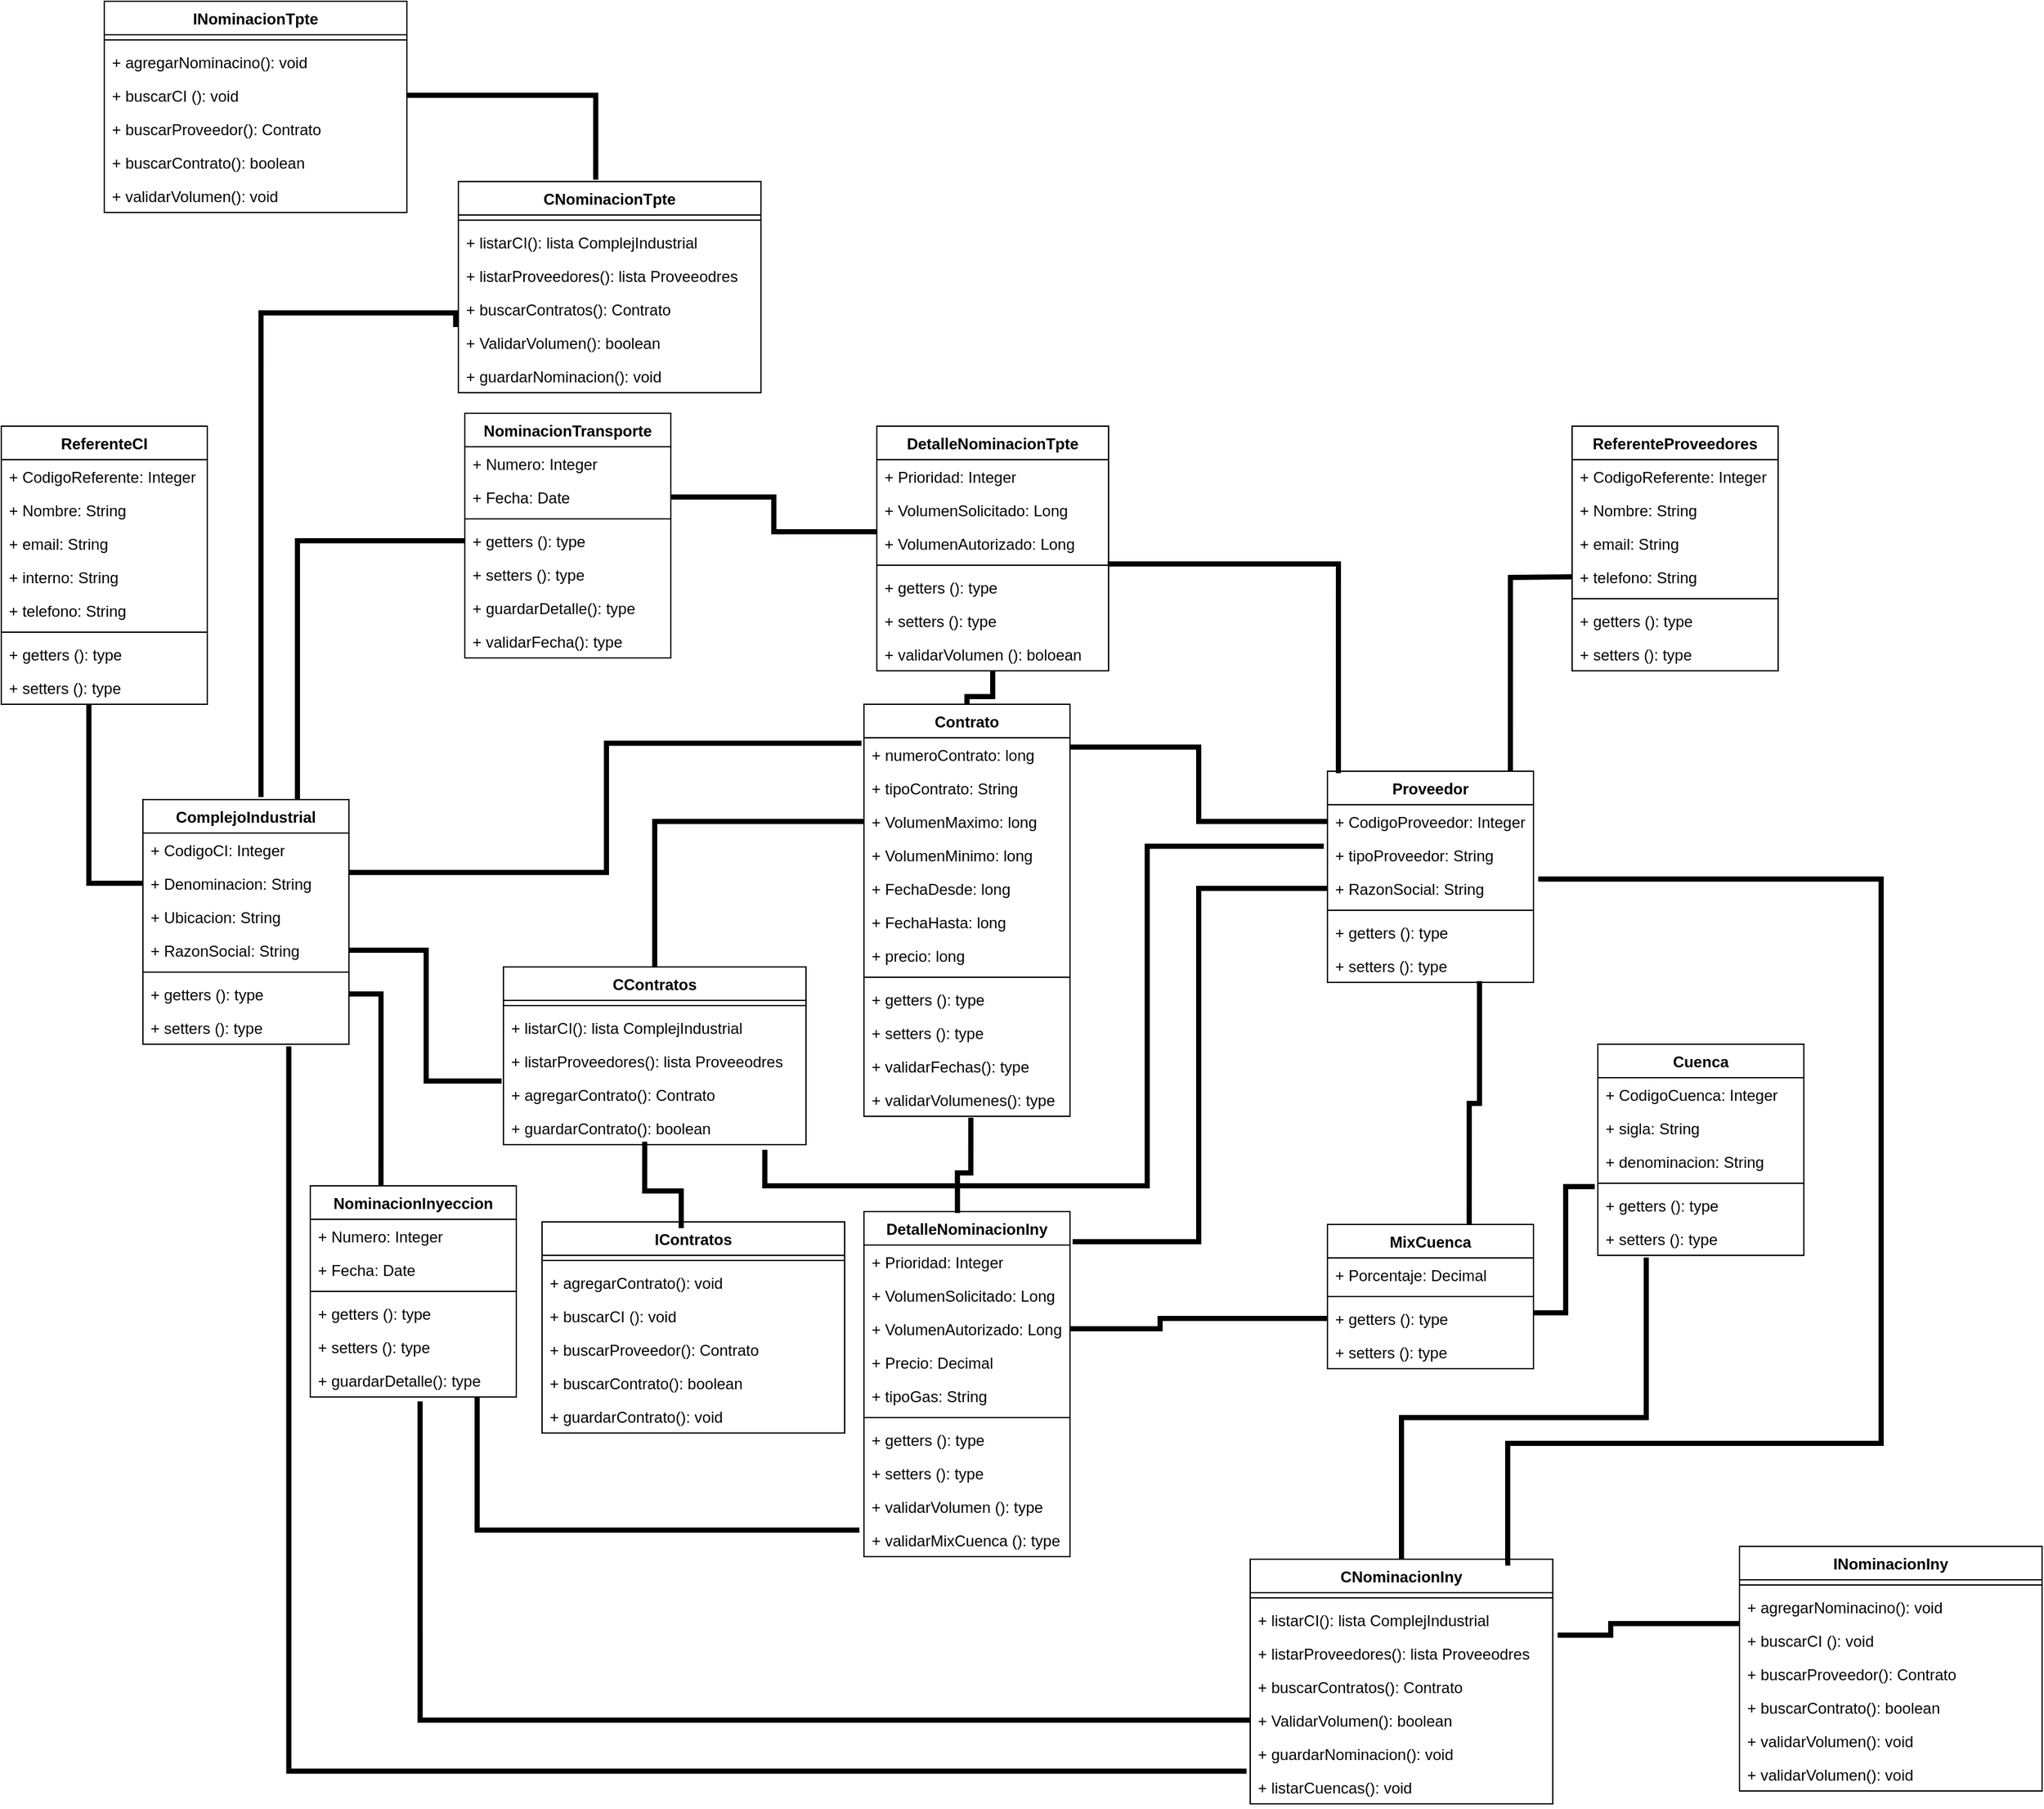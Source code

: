 <mxfile version="27.0.5">
  <diagram name="Página-1" id="f_ySG2ymPgMf9qSbonOY">
    <mxGraphModel dx="1665" dy="1702" grid="1" gridSize="10" guides="1" tooltips="1" connect="1" arrows="1" fold="1" page="1" pageScale="1" pageWidth="1169" pageHeight="827" math="0" shadow="0">
      <root>
        <mxCell id="0" />
        <mxCell id="1" parent="0" />
        <mxCell id="15LXraOEwpFvV0CCVg1R-1" value="ComplejoIndustrial" style="swimlane;fontStyle=1;align=center;verticalAlign=top;childLayout=stackLayout;horizontal=1;startSize=26;horizontalStack=0;resizeParent=1;resizeParentMax=0;resizeLast=0;collapsible=1;marginBottom=0;whiteSpace=wrap;html=1;" parent="1" vertex="1">
          <mxGeometry x="180" y="320" width="160" height="190" as="geometry" />
        </mxCell>
        <mxCell id="15LXraOEwpFvV0CCVg1R-2" value="+ CodigoCI: Integer" style="text;strokeColor=none;fillColor=none;align=left;verticalAlign=top;spacingLeft=4;spacingRight=4;overflow=hidden;rotatable=0;points=[[0,0.5],[1,0.5]];portConstraint=eastwest;whiteSpace=wrap;html=1;" parent="15LXraOEwpFvV0CCVg1R-1" vertex="1">
          <mxGeometry y="26" width="160" height="26" as="geometry" />
        </mxCell>
        <mxCell id="15LXraOEwpFvV0CCVg1R-110" value="+ Denominacion: String" style="text;strokeColor=none;fillColor=none;align=left;verticalAlign=top;spacingLeft=4;spacingRight=4;overflow=hidden;rotatable=0;points=[[0,0.5],[1,0.5]];portConstraint=eastwest;whiteSpace=wrap;html=1;" parent="15LXraOEwpFvV0CCVg1R-1" vertex="1">
          <mxGeometry y="52" width="160" height="26" as="geometry" />
        </mxCell>
        <mxCell id="15LXraOEwpFvV0CCVg1R-6" value="+ Ubicacion: String" style="text;strokeColor=none;fillColor=none;align=left;verticalAlign=top;spacingLeft=4;spacingRight=4;overflow=hidden;rotatable=0;points=[[0,0.5],[1,0.5]];portConstraint=eastwest;whiteSpace=wrap;html=1;" parent="15LXraOEwpFvV0CCVg1R-1" vertex="1">
          <mxGeometry y="78" width="160" height="26" as="geometry" />
        </mxCell>
        <mxCell id="15LXraOEwpFvV0CCVg1R-7" value="+ RazonSocial: String" style="text;strokeColor=none;fillColor=none;align=left;verticalAlign=top;spacingLeft=4;spacingRight=4;overflow=hidden;rotatable=0;points=[[0,0.5],[1,0.5]];portConstraint=eastwest;whiteSpace=wrap;html=1;" parent="15LXraOEwpFvV0CCVg1R-1" vertex="1">
          <mxGeometry y="104" width="160" height="26" as="geometry" />
        </mxCell>
        <mxCell id="15LXraOEwpFvV0CCVg1R-3" value="" style="line;strokeWidth=1;fillColor=none;align=left;verticalAlign=middle;spacingTop=-1;spacingLeft=3;spacingRight=3;rotatable=0;labelPosition=right;points=[];portConstraint=eastwest;strokeColor=inherit;" parent="15LXraOEwpFvV0CCVg1R-1" vertex="1">
          <mxGeometry y="130" width="160" height="8" as="geometry" />
        </mxCell>
        <mxCell id="15LXraOEwpFvV0CCVg1R-4" value="+ getters (): type" style="text;strokeColor=none;fillColor=none;align=left;verticalAlign=top;spacingLeft=4;spacingRight=4;overflow=hidden;rotatable=0;points=[[0,0.5],[1,0.5]];portConstraint=eastwest;whiteSpace=wrap;html=1;" parent="15LXraOEwpFvV0CCVg1R-1" vertex="1">
          <mxGeometry y="138" width="160" height="26" as="geometry" />
        </mxCell>
        <mxCell id="15LXraOEwpFvV0CCVg1R-8" value="+ setters (): type" style="text;strokeColor=none;fillColor=none;align=left;verticalAlign=top;spacingLeft=4;spacingRight=4;overflow=hidden;rotatable=0;points=[[0,0.5],[1,0.5]];portConstraint=eastwest;whiteSpace=wrap;html=1;" parent="15LXraOEwpFvV0CCVg1R-1" vertex="1">
          <mxGeometry y="164" width="160" height="26" as="geometry" />
        </mxCell>
        <mxCell id="15LXraOEwpFvV0CCVg1R-9" value="ReferenteCI" style="swimlane;fontStyle=1;align=center;verticalAlign=top;childLayout=stackLayout;horizontal=1;startSize=26;horizontalStack=0;resizeParent=1;resizeParentMax=0;resizeLast=0;collapsible=1;marginBottom=0;whiteSpace=wrap;html=1;" parent="1" vertex="1">
          <mxGeometry x="70" y="30" width="160" height="216" as="geometry" />
        </mxCell>
        <mxCell id="15LXraOEwpFvV0CCVg1R-11" value="+ CodigoReferente: Integer" style="text;strokeColor=none;fillColor=none;align=left;verticalAlign=top;spacingLeft=4;spacingRight=4;overflow=hidden;rotatable=0;points=[[0,0.5],[1,0.5]];portConstraint=eastwest;whiteSpace=wrap;html=1;" parent="15LXraOEwpFvV0CCVg1R-9" vertex="1">
          <mxGeometry y="26" width="160" height="26" as="geometry" />
        </mxCell>
        <mxCell id="15LXraOEwpFvV0CCVg1R-12" value="+ Nombre: String" style="text;strokeColor=none;fillColor=none;align=left;verticalAlign=top;spacingLeft=4;spacingRight=4;overflow=hidden;rotatable=0;points=[[0,0.5],[1,0.5]];portConstraint=eastwest;whiteSpace=wrap;html=1;" parent="15LXraOEwpFvV0CCVg1R-9" vertex="1">
          <mxGeometry y="52" width="160" height="26" as="geometry" />
        </mxCell>
        <mxCell id="15LXraOEwpFvV0CCVg1R-17" value="+ email: String" style="text;strokeColor=none;fillColor=none;align=left;verticalAlign=top;spacingLeft=4;spacingRight=4;overflow=hidden;rotatable=0;points=[[0,0.5],[1,0.5]];portConstraint=eastwest;whiteSpace=wrap;html=1;" parent="15LXraOEwpFvV0CCVg1R-9" vertex="1">
          <mxGeometry y="78" width="160" height="26" as="geometry" />
        </mxCell>
        <mxCell id="15LXraOEwpFvV0CCVg1R-13" value="+ interno: String" style="text;strokeColor=none;fillColor=none;align=left;verticalAlign=top;spacingLeft=4;spacingRight=4;overflow=hidden;rotatable=0;points=[[0,0.5],[1,0.5]];portConstraint=eastwest;whiteSpace=wrap;html=1;" parent="15LXraOEwpFvV0CCVg1R-9" vertex="1">
          <mxGeometry y="104" width="160" height="26" as="geometry" />
        </mxCell>
        <mxCell id="15LXraOEwpFvV0CCVg1R-18" value="+ telefono: String" style="text;strokeColor=none;fillColor=none;align=left;verticalAlign=top;spacingLeft=4;spacingRight=4;overflow=hidden;rotatable=0;points=[[0,0.5],[1,0.5]];portConstraint=eastwest;whiteSpace=wrap;html=1;" parent="15LXraOEwpFvV0CCVg1R-9" vertex="1">
          <mxGeometry y="130" width="160" height="26" as="geometry" />
        </mxCell>
        <mxCell id="15LXraOEwpFvV0CCVg1R-14" value="" style="line;strokeWidth=1;fillColor=none;align=left;verticalAlign=middle;spacingTop=-1;spacingLeft=3;spacingRight=3;rotatable=0;labelPosition=right;points=[];portConstraint=eastwest;strokeColor=inherit;" parent="15LXraOEwpFvV0CCVg1R-9" vertex="1">
          <mxGeometry y="156" width="160" height="8" as="geometry" />
        </mxCell>
        <mxCell id="15LXraOEwpFvV0CCVg1R-15" value="+ getters (): type" style="text;strokeColor=none;fillColor=none;align=left;verticalAlign=top;spacingLeft=4;spacingRight=4;overflow=hidden;rotatable=0;points=[[0,0.5],[1,0.5]];portConstraint=eastwest;whiteSpace=wrap;html=1;" parent="15LXraOEwpFvV0CCVg1R-9" vertex="1">
          <mxGeometry y="164" width="160" height="26" as="geometry" />
        </mxCell>
        <mxCell id="15LXraOEwpFvV0CCVg1R-16" value="+ setters (): type" style="text;strokeColor=none;fillColor=none;align=left;verticalAlign=top;spacingLeft=4;spacingRight=4;overflow=hidden;rotatable=0;points=[[0,0.5],[1,0.5]];portConstraint=eastwest;whiteSpace=wrap;html=1;" parent="15LXraOEwpFvV0CCVg1R-9" vertex="1">
          <mxGeometry y="190" width="160" height="26" as="geometry" />
        </mxCell>
        <mxCell id="15LXraOEwpFvV0CCVg1R-19" value="NominacionTransporte" style="swimlane;fontStyle=1;align=center;verticalAlign=top;childLayout=stackLayout;horizontal=1;startSize=26;horizontalStack=0;resizeParent=1;resizeParentMax=0;resizeLast=0;collapsible=1;marginBottom=0;whiteSpace=wrap;html=1;" parent="1" vertex="1">
          <mxGeometry x="430" y="20" width="160" height="190" as="geometry" />
        </mxCell>
        <mxCell id="15LXraOEwpFvV0CCVg1R-21" value="+ Numero: Integer" style="text;strokeColor=none;fillColor=none;align=left;verticalAlign=top;spacingLeft=4;spacingRight=4;overflow=hidden;rotatable=0;points=[[0,0.5],[1,0.5]];portConstraint=eastwest;whiteSpace=wrap;html=1;" parent="15LXraOEwpFvV0CCVg1R-19" vertex="1">
          <mxGeometry y="26" width="160" height="26" as="geometry" />
        </mxCell>
        <mxCell id="15LXraOEwpFvV0CCVg1R-22" value="+ Fecha: Date" style="text;strokeColor=none;fillColor=none;align=left;verticalAlign=top;spacingLeft=4;spacingRight=4;overflow=hidden;rotatable=0;points=[[0,0.5],[1,0.5]];portConstraint=eastwest;whiteSpace=wrap;html=1;" parent="15LXraOEwpFvV0CCVg1R-19" vertex="1">
          <mxGeometry y="52" width="160" height="26" as="geometry" />
        </mxCell>
        <mxCell id="15LXraOEwpFvV0CCVg1R-25" value="" style="line;strokeWidth=1;fillColor=none;align=left;verticalAlign=middle;spacingTop=-1;spacingLeft=3;spacingRight=3;rotatable=0;labelPosition=right;points=[];portConstraint=eastwest;strokeColor=inherit;" parent="15LXraOEwpFvV0CCVg1R-19" vertex="1">
          <mxGeometry y="78" width="160" height="8" as="geometry" />
        </mxCell>
        <mxCell id="15LXraOEwpFvV0CCVg1R-26" value="+ getters (): type" style="text;strokeColor=none;fillColor=none;align=left;verticalAlign=top;spacingLeft=4;spacingRight=4;overflow=hidden;rotatable=0;points=[[0,0.5],[1,0.5]];portConstraint=eastwest;whiteSpace=wrap;html=1;" parent="15LXraOEwpFvV0CCVg1R-19" vertex="1">
          <mxGeometry y="86" width="160" height="26" as="geometry" />
        </mxCell>
        <mxCell id="15LXraOEwpFvV0CCVg1R-27" value="+ setters (): type" style="text;strokeColor=none;fillColor=none;align=left;verticalAlign=top;spacingLeft=4;spacingRight=4;overflow=hidden;rotatable=0;points=[[0,0.5],[1,0.5]];portConstraint=eastwest;whiteSpace=wrap;html=1;" parent="15LXraOEwpFvV0CCVg1R-19" vertex="1">
          <mxGeometry y="112" width="160" height="26" as="geometry" />
        </mxCell>
        <mxCell id="15LXraOEwpFvV0CCVg1R-115" value="+ guardarDetalle(): type" style="text;strokeColor=none;fillColor=none;align=left;verticalAlign=top;spacingLeft=4;spacingRight=4;overflow=hidden;rotatable=0;points=[[0,0.5],[1,0.5]];portConstraint=eastwest;whiteSpace=wrap;html=1;" parent="15LXraOEwpFvV0CCVg1R-19" vertex="1">
          <mxGeometry y="138" width="160" height="26" as="geometry" />
        </mxCell>
        <mxCell id="RxQveVAvhZx3LAVhCbWz-7" value="+ validarFecha(): type" style="text;strokeColor=none;fillColor=none;align=left;verticalAlign=top;spacingLeft=4;spacingRight=4;overflow=hidden;rotatable=0;points=[[0,0.5],[1,0.5]];portConstraint=eastwest;whiteSpace=wrap;html=1;" parent="15LXraOEwpFvV0CCVg1R-19" vertex="1">
          <mxGeometry y="164" width="160" height="26" as="geometry" />
        </mxCell>
        <mxCell id="15LXraOEwpFvV0CCVg1R-28" value="DetalleNominacionTpte" style="swimlane;fontStyle=1;align=center;verticalAlign=top;childLayout=stackLayout;horizontal=1;startSize=26;horizontalStack=0;resizeParent=1;resizeParentMax=0;resizeLast=0;collapsible=1;marginBottom=0;whiteSpace=wrap;html=1;" parent="1" vertex="1">
          <mxGeometry x="750" y="30" width="180" height="190" as="geometry" />
        </mxCell>
        <mxCell id="15LXraOEwpFvV0CCVg1R-32" value="+ Prioridad: Integer" style="text;strokeColor=none;fillColor=none;align=left;verticalAlign=top;spacingLeft=4;spacingRight=4;overflow=hidden;rotatable=0;points=[[0,0.5],[1,0.5]];portConstraint=eastwest;whiteSpace=wrap;html=1;" parent="15LXraOEwpFvV0CCVg1R-28" vertex="1">
          <mxGeometry y="26" width="180" height="26" as="geometry" />
        </mxCell>
        <mxCell id="15LXraOEwpFvV0CCVg1R-33" value="+ VolumenSolicitado: Long" style="text;strokeColor=none;fillColor=none;align=left;verticalAlign=top;spacingLeft=4;spacingRight=4;overflow=hidden;rotatable=0;points=[[0,0.5],[1,0.5]];portConstraint=eastwest;whiteSpace=wrap;html=1;" parent="15LXraOEwpFvV0CCVg1R-28" vertex="1">
          <mxGeometry y="52" width="180" height="26" as="geometry" />
        </mxCell>
        <mxCell id="15LXraOEwpFvV0CCVg1R-37" value="+ VolumenAutorizado: Long" style="text;strokeColor=none;fillColor=none;align=left;verticalAlign=top;spacingLeft=4;spacingRight=4;overflow=hidden;rotatable=0;points=[[0,0.5],[1,0.5]];portConstraint=eastwest;whiteSpace=wrap;html=1;" parent="15LXraOEwpFvV0CCVg1R-28" vertex="1">
          <mxGeometry y="78" width="180" height="26" as="geometry" />
        </mxCell>
        <mxCell id="15LXraOEwpFvV0CCVg1R-34" value="" style="line;strokeWidth=1;fillColor=none;align=left;verticalAlign=middle;spacingTop=-1;spacingLeft=3;spacingRight=3;rotatable=0;labelPosition=right;points=[];portConstraint=eastwest;strokeColor=inherit;" parent="15LXraOEwpFvV0CCVg1R-28" vertex="1">
          <mxGeometry y="104" width="180" height="8" as="geometry" />
        </mxCell>
        <mxCell id="15LXraOEwpFvV0CCVg1R-35" value="+ getters (): type" style="text;strokeColor=none;fillColor=none;align=left;verticalAlign=top;spacingLeft=4;spacingRight=4;overflow=hidden;rotatable=0;points=[[0,0.5],[1,0.5]];portConstraint=eastwest;whiteSpace=wrap;html=1;" parent="15LXraOEwpFvV0CCVg1R-28" vertex="1">
          <mxGeometry y="112" width="180" height="26" as="geometry" />
        </mxCell>
        <mxCell id="15LXraOEwpFvV0CCVg1R-36" value="+ setters (): type" style="text;strokeColor=none;fillColor=none;align=left;verticalAlign=top;spacingLeft=4;spacingRight=4;overflow=hidden;rotatable=0;points=[[0,0.5],[1,0.5]];portConstraint=eastwest;whiteSpace=wrap;html=1;" parent="15LXraOEwpFvV0CCVg1R-28" vertex="1">
          <mxGeometry y="138" width="180" height="26" as="geometry" />
        </mxCell>
        <mxCell id="15LXraOEwpFvV0CCVg1R-38" value="+ validarVolumen (): boloean" style="text;strokeColor=none;fillColor=none;align=left;verticalAlign=top;spacingLeft=4;spacingRight=4;overflow=hidden;rotatable=0;points=[[0,0.5],[1,0.5]];portConstraint=eastwest;whiteSpace=wrap;html=1;" parent="15LXraOEwpFvV0CCVg1R-28" vertex="1">
          <mxGeometry y="164" width="180" height="26" as="geometry" />
        </mxCell>
        <mxCell id="15LXraOEwpFvV0CCVg1R-39" value="NominacionInyeccion" style="swimlane;fontStyle=1;align=center;verticalAlign=top;childLayout=stackLayout;horizontal=1;startSize=26;horizontalStack=0;resizeParent=1;resizeParentMax=0;resizeLast=0;collapsible=1;marginBottom=0;whiteSpace=wrap;html=1;" parent="1" vertex="1">
          <mxGeometry x="310" y="620" width="160" height="164" as="geometry" />
        </mxCell>
        <mxCell id="15LXraOEwpFvV0CCVg1R-41" value="+ Numero: Integer" style="text;strokeColor=none;fillColor=none;align=left;verticalAlign=top;spacingLeft=4;spacingRight=4;overflow=hidden;rotatable=0;points=[[0,0.5],[1,0.5]];portConstraint=eastwest;whiteSpace=wrap;html=1;" parent="15LXraOEwpFvV0CCVg1R-39" vertex="1">
          <mxGeometry y="26" width="160" height="26" as="geometry" />
        </mxCell>
        <mxCell id="15LXraOEwpFvV0CCVg1R-42" value="+ Fecha: Date" style="text;strokeColor=none;fillColor=none;align=left;verticalAlign=top;spacingLeft=4;spacingRight=4;overflow=hidden;rotatable=0;points=[[0,0.5],[1,0.5]];portConstraint=eastwest;whiteSpace=wrap;html=1;" parent="15LXraOEwpFvV0CCVg1R-39" vertex="1">
          <mxGeometry y="52" width="160" height="26" as="geometry" />
        </mxCell>
        <mxCell id="15LXraOEwpFvV0CCVg1R-43" value="" style="line;strokeWidth=1;fillColor=none;align=left;verticalAlign=middle;spacingTop=-1;spacingLeft=3;spacingRight=3;rotatable=0;labelPosition=right;points=[];portConstraint=eastwest;strokeColor=inherit;" parent="15LXraOEwpFvV0CCVg1R-39" vertex="1">
          <mxGeometry y="78" width="160" height="8" as="geometry" />
        </mxCell>
        <mxCell id="15LXraOEwpFvV0CCVg1R-44" value="+ getters (): type" style="text;strokeColor=none;fillColor=none;align=left;verticalAlign=top;spacingLeft=4;spacingRight=4;overflow=hidden;rotatable=0;points=[[0,0.5],[1,0.5]];portConstraint=eastwest;whiteSpace=wrap;html=1;" parent="15LXraOEwpFvV0CCVg1R-39" vertex="1">
          <mxGeometry y="86" width="160" height="26" as="geometry" />
        </mxCell>
        <mxCell id="15LXraOEwpFvV0CCVg1R-45" value="+ setters (): type" style="text;strokeColor=none;fillColor=none;align=left;verticalAlign=top;spacingLeft=4;spacingRight=4;overflow=hidden;rotatable=0;points=[[0,0.5],[1,0.5]];portConstraint=eastwest;whiteSpace=wrap;html=1;" parent="15LXraOEwpFvV0CCVg1R-39" vertex="1">
          <mxGeometry y="112" width="160" height="26" as="geometry" />
        </mxCell>
        <mxCell id="15LXraOEwpFvV0CCVg1R-138" value="+ guardarDetalle(): type" style="text;strokeColor=none;fillColor=none;align=left;verticalAlign=top;spacingLeft=4;spacingRight=4;overflow=hidden;rotatable=0;points=[[0,0.5],[1,0.5]];portConstraint=eastwest;whiteSpace=wrap;html=1;" parent="15LXraOEwpFvV0CCVg1R-39" vertex="1">
          <mxGeometry y="138" width="160" height="26" as="geometry" />
        </mxCell>
        <mxCell id="15LXraOEwpFvV0CCVg1R-46" value="DetalleNominacionIny" style="swimlane;fontStyle=1;align=center;verticalAlign=top;childLayout=stackLayout;horizontal=1;startSize=26;horizontalStack=0;resizeParent=1;resizeParentMax=0;resizeLast=0;collapsible=1;marginBottom=0;whiteSpace=wrap;html=1;" parent="1" vertex="1">
          <mxGeometry x="740" y="640" width="160" height="268" as="geometry" />
        </mxCell>
        <mxCell id="15LXraOEwpFvV0CCVg1R-50" value="+ Prioridad: Integer" style="text;strokeColor=none;fillColor=none;align=left;verticalAlign=top;spacingLeft=4;spacingRight=4;overflow=hidden;rotatable=0;points=[[0,0.5],[1,0.5]];portConstraint=eastwest;whiteSpace=wrap;html=1;" parent="15LXraOEwpFvV0CCVg1R-46" vertex="1">
          <mxGeometry y="26" width="160" height="26" as="geometry" />
        </mxCell>
        <mxCell id="15LXraOEwpFvV0CCVg1R-51" value="+ VolumenSolicitado: Long" style="text;strokeColor=none;fillColor=none;align=left;verticalAlign=top;spacingLeft=4;spacingRight=4;overflow=hidden;rotatable=0;points=[[0,0.5],[1,0.5]];portConstraint=eastwest;whiteSpace=wrap;html=1;" parent="15LXraOEwpFvV0CCVg1R-46" vertex="1">
          <mxGeometry y="52" width="160" height="26" as="geometry" />
        </mxCell>
        <mxCell id="15LXraOEwpFvV0CCVg1R-52" value="+ VolumenAutorizado: Long" style="text;strokeColor=none;fillColor=none;align=left;verticalAlign=top;spacingLeft=4;spacingRight=4;overflow=hidden;rotatable=0;points=[[0,0.5],[1,0.5]];portConstraint=eastwest;whiteSpace=wrap;html=1;" parent="15LXraOEwpFvV0CCVg1R-46" vertex="1">
          <mxGeometry y="78" width="160" height="26" as="geometry" />
        </mxCell>
        <mxCell id="15LXraOEwpFvV0CCVg1R-58" value="+ Precio: Decimal" style="text;strokeColor=none;fillColor=none;align=left;verticalAlign=top;spacingLeft=4;spacingRight=4;overflow=hidden;rotatable=0;points=[[0,0.5],[1,0.5]];portConstraint=eastwest;whiteSpace=wrap;html=1;" parent="15LXraOEwpFvV0CCVg1R-46" vertex="1">
          <mxGeometry y="104" width="160" height="26" as="geometry" />
        </mxCell>
        <mxCell id="15LXraOEwpFvV0CCVg1R-59" value="+ tipoGas: String" style="text;strokeColor=none;fillColor=none;align=left;verticalAlign=top;spacingLeft=4;spacingRight=4;overflow=hidden;rotatable=0;points=[[0,0.5],[1,0.5]];portConstraint=eastwest;whiteSpace=wrap;html=1;" parent="15LXraOEwpFvV0CCVg1R-46" vertex="1">
          <mxGeometry y="130" width="160" height="26" as="geometry" />
        </mxCell>
        <mxCell id="15LXraOEwpFvV0CCVg1R-53" value="" style="line;strokeWidth=1;fillColor=none;align=left;verticalAlign=middle;spacingTop=-1;spacingLeft=3;spacingRight=3;rotatable=0;labelPosition=right;points=[];portConstraint=eastwest;strokeColor=inherit;" parent="15LXraOEwpFvV0CCVg1R-46" vertex="1">
          <mxGeometry y="156" width="160" height="8" as="geometry" />
        </mxCell>
        <mxCell id="15LXraOEwpFvV0CCVg1R-54" value="+ getters (): type" style="text;strokeColor=none;fillColor=none;align=left;verticalAlign=top;spacingLeft=4;spacingRight=4;overflow=hidden;rotatable=0;points=[[0,0.5],[1,0.5]];portConstraint=eastwest;whiteSpace=wrap;html=1;" parent="15LXraOEwpFvV0CCVg1R-46" vertex="1">
          <mxGeometry y="164" width="160" height="26" as="geometry" />
        </mxCell>
        <mxCell id="15LXraOEwpFvV0CCVg1R-55" value="+ setters (): type" style="text;strokeColor=none;fillColor=none;align=left;verticalAlign=top;spacingLeft=4;spacingRight=4;overflow=hidden;rotatable=0;points=[[0,0.5],[1,0.5]];portConstraint=eastwest;whiteSpace=wrap;html=1;" parent="15LXraOEwpFvV0CCVg1R-46" vertex="1">
          <mxGeometry y="190" width="160" height="26" as="geometry" />
        </mxCell>
        <mxCell id="15LXraOEwpFvV0CCVg1R-56" value="+ validarVolumen (): type" style="text;strokeColor=none;fillColor=none;align=left;verticalAlign=top;spacingLeft=4;spacingRight=4;overflow=hidden;rotatable=0;points=[[0,0.5],[1,0.5]];portConstraint=eastwest;whiteSpace=wrap;html=1;" parent="15LXraOEwpFvV0CCVg1R-46" vertex="1">
          <mxGeometry y="216" width="160" height="26" as="geometry" />
        </mxCell>
        <mxCell id="15LXraOEwpFvV0CCVg1R-60" value="+ validarMixCuenca (): type" style="text;strokeColor=none;fillColor=none;align=left;verticalAlign=top;spacingLeft=4;spacingRight=4;overflow=hidden;rotatable=0;points=[[0,0.5],[1,0.5]];portConstraint=eastwest;whiteSpace=wrap;html=1;" parent="15LXraOEwpFvV0CCVg1R-46" vertex="1">
          <mxGeometry y="242" width="160" height="26" as="geometry" />
        </mxCell>
        <mxCell id="15LXraOEwpFvV0CCVg1R-61" value="ReferenteProveedores" style="swimlane;fontStyle=1;align=center;verticalAlign=top;childLayout=stackLayout;horizontal=1;startSize=26;horizontalStack=0;resizeParent=1;resizeParentMax=0;resizeLast=0;collapsible=1;marginBottom=0;whiteSpace=wrap;html=1;" parent="1" vertex="1">
          <mxGeometry x="1290" y="30" width="160" height="190" as="geometry" />
        </mxCell>
        <mxCell id="15LXraOEwpFvV0CCVg1R-62" value="+ CodigoReferente: Integer" style="text;strokeColor=none;fillColor=none;align=left;verticalAlign=top;spacingLeft=4;spacingRight=4;overflow=hidden;rotatable=0;points=[[0,0.5],[1,0.5]];portConstraint=eastwest;whiteSpace=wrap;html=1;" parent="15LXraOEwpFvV0CCVg1R-61" vertex="1">
          <mxGeometry y="26" width="160" height="26" as="geometry" />
        </mxCell>
        <mxCell id="15LXraOEwpFvV0CCVg1R-63" value="+ Nombre: String" style="text;strokeColor=none;fillColor=none;align=left;verticalAlign=top;spacingLeft=4;spacingRight=4;overflow=hidden;rotatable=0;points=[[0,0.5],[1,0.5]];portConstraint=eastwest;whiteSpace=wrap;html=1;" parent="15LXraOEwpFvV0CCVg1R-61" vertex="1">
          <mxGeometry y="52" width="160" height="26" as="geometry" />
        </mxCell>
        <mxCell id="15LXraOEwpFvV0CCVg1R-64" value="+ email: String" style="text;strokeColor=none;fillColor=none;align=left;verticalAlign=top;spacingLeft=4;spacingRight=4;overflow=hidden;rotatable=0;points=[[0,0.5],[1,0.5]];portConstraint=eastwest;whiteSpace=wrap;html=1;" parent="15LXraOEwpFvV0CCVg1R-61" vertex="1">
          <mxGeometry y="78" width="160" height="26" as="geometry" />
        </mxCell>
        <mxCell id="15LXraOEwpFvV0CCVg1R-66" value="+ telefono: String" style="text;strokeColor=none;fillColor=none;align=left;verticalAlign=top;spacingLeft=4;spacingRight=4;overflow=hidden;rotatable=0;points=[[0,0.5],[1,0.5]];portConstraint=eastwest;whiteSpace=wrap;html=1;" parent="15LXraOEwpFvV0CCVg1R-61" vertex="1">
          <mxGeometry y="104" width="160" height="26" as="geometry" />
        </mxCell>
        <mxCell id="15LXraOEwpFvV0CCVg1R-67" value="" style="line;strokeWidth=1;fillColor=none;align=left;verticalAlign=middle;spacingTop=-1;spacingLeft=3;spacingRight=3;rotatable=0;labelPosition=right;points=[];portConstraint=eastwest;strokeColor=inherit;" parent="15LXraOEwpFvV0CCVg1R-61" vertex="1">
          <mxGeometry y="130" width="160" height="8" as="geometry" />
        </mxCell>
        <mxCell id="15LXraOEwpFvV0CCVg1R-68" value="+ getters (): type" style="text;strokeColor=none;fillColor=none;align=left;verticalAlign=top;spacingLeft=4;spacingRight=4;overflow=hidden;rotatable=0;points=[[0,0.5],[1,0.5]];portConstraint=eastwest;whiteSpace=wrap;html=1;" parent="15LXraOEwpFvV0CCVg1R-61" vertex="1">
          <mxGeometry y="138" width="160" height="26" as="geometry" />
        </mxCell>
        <mxCell id="15LXraOEwpFvV0CCVg1R-69" value="+ setters (): type" style="text;strokeColor=none;fillColor=none;align=left;verticalAlign=top;spacingLeft=4;spacingRight=4;overflow=hidden;rotatable=0;points=[[0,0.5],[1,0.5]];portConstraint=eastwest;whiteSpace=wrap;html=1;" parent="15LXraOEwpFvV0CCVg1R-61" vertex="1">
          <mxGeometry y="164" width="160" height="26" as="geometry" />
        </mxCell>
        <mxCell id="15LXraOEwpFvV0CCVg1R-70" value="Proveedor" style="swimlane;fontStyle=1;align=center;verticalAlign=top;childLayout=stackLayout;horizontal=1;startSize=26;horizontalStack=0;resizeParent=1;resizeParentMax=0;resizeLast=0;collapsible=1;marginBottom=0;whiteSpace=wrap;html=1;" parent="1" vertex="1">
          <mxGeometry x="1100" y="298" width="160" height="164" as="geometry" />
        </mxCell>
        <mxCell id="15LXraOEwpFvV0CCVg1R-71" value="+ CodigoProveedor: Integer" style="text;strokeColor=none;fillColor=none;align=left;verticalAlign=top;spacingLeft=4;spacingRight=4;overflow=hidden;rotatable=0;points=[[0,0.5],[1,0.5]];portConstraint=eastwest;whiteSpace=wrap;html=1;" parent="15LXraOEwpFvV0CCVg1R-70" vertex="1">
          <mxGeometry y="26" width="160" height="26" as="geometry" />
        </mxCell>
        <mxCell id="15LXraOEwpFvV0CCVg1R-73" value="+ tipoProveedor: String" style="text;strokeColor=none;fillColor=none;align=left;verticalAlign=top;spacingLeft=4;spacingRight=4;overflow=hidden;rotatable=0;points=[[0,0.5],[1,0.5]];portConstraint=eastwest;whiteSpace=wrap;html=1;" parent="15LXraOEwpFvV0CCVg1R-70" vertex="1">
          <mxGeometry y="52" width="160" height="26" as="geometry" />
        </mxCell>
        <mxCell id="15LXraOEwpFvV0CCVg1R-74" value="+ RazonSocial: String" style="text;strokeColor=none;fillColor=none;align=left;verticalAlign=top;spacingLeft=4;spacingRight=4;overflow=hidden;rotatable=0;points=[[0,0.5],[1,0.5]];portConstraint=eastwest;whiteSpace=wrap;html=1;" parent="15LXraOEwpFvV0CCVg1R-70" vertex="1">
          <mxGeometry y="78" width="160" height="26" as="geometry" />
        </mxCell>
        <mxCell id="15LXraOEwpFvV0CCVg1R-75" value="" style="line;strokeWidth=1;fillColor=none;align=left;verticalAlign=middle;spacingTop=-1;spacingLeft=3;spacingRight=3;rotatable=0;labelPosition=right;points=[];portConstraint=eastwest;strokeColor=inherit;" parent="15LXraOEwpFvV0CCVg1R-70" vertex="1">
          <mxGeometry y="104" width="160" height="8" as="geometry" />
        </mxCell>
        <mxCell id="15LXraOEwpFvV0CCVg1R-76" value="+ getters (): type" style="text;strokeColor=none;fillColor=none;align=left;verticalAlign=top;spacingLeft=4;spacingRight=4;overflow=hidden;rotatable=0;points=[[0,0.5],[1,0.5]];portConstraint=eastwest;whiteSpace=wrap;html=1;" parent="15LXraOEwpFvV0CCVg1R-70" vertex="1">
          <mxGeometry y="112" width="160" height="26" as="geometry" />
        </mxCell>
        <mxCell id="15LXraOEwpFvV0CCVg1R-77" value="+ setters (): type" style="text;strokeColor=none;fillColor=none;align=left;verticalAlign=top;spacingLeft=4;spacingRight=4;overflow=hidden;rotatable=0;points=[[0,0.5],[1,0.5]];portConstraint=eastwest;whiteSpace=wrap;html=1;" parent="15LXraOEwpFvV0CCVg1R-70" vertex="1">
          <mxGeometry y="138" width="160" height="26" as="geometry" />
        </mxCell>
        <mxCell id="15LXraOEwpFvV0CCVg1R-78" value="Cuenca" style="swimlane;fontStyle=1;align=center;verticalAlign=top;childLayout=stackLayout;horizontal=1;startSize=26;horizontalStack=0;resizeParent=1;resizeParentMax=0;resizeLast=0;collapsible=1;marginBottom=0;whiteSpace=wrap;html=1;" parent="1" vertex="1">
          <mxGeometry x="1310" y="510" width="160" height="164" as="geometry" />
        </mxCell>
        <mxCell id="15LXraOEwpFvV0CCVg1R-79" value="+ CodigoCuenca: Integer" style="text;strokeColor=none;fillColor=none;align=left;verticalAlign=top;spacingLeft=4;spacingRight=4;overflow=hidden;rotatable=0;points=[[0,0.5],[1,0.5]];portConstraint=eastwest;whiteSpace=wrap;html=1;" parent="15LXraOEwpFvV0CCVg1R-78" vertex="1">
          <mxGeometry y="26" width="160" height="26" as="geometry" />
        </mxCell>
        <mxCell id="15LXraOEwpFvV0CCVg1R-80" value="+ sigla: String" style="text;strokeColor=none;fillColor=none;align=left;verticalAlign=top;spacingLeft=4;spacingRight=4;overflow=hidden;rotatable=0;points=[[0,0.5],[1,0.5]];portConstraint=eastwest;whiteSpace=wrap;html=1;" parent="15LXraOEwpFvV0CCVg1R-78" vertex="1">
          <mxGeometry y="52" width="160" height="26" as="geometry" />
        </mxCell>
        <mxCell id="8zi4jxgQXoaVK-HTd8Oj-1" value="+ denominacion: String" style="text;strokeColor=none;fillColor=none;align=left;verticalAlign=top;spacingLeft=4;spacingRight=4;overflow=hidden;rotatable=0;points=[[0,0.5],[1,0.5]];portConstraint=eastwest;whiteSpace=wrap;html=1;" parent="15LXraOEwpFvV0CCVg1R-78" vertex="1">
          <mxGeometry y="78" width="160" height="26" as="geometry" />
        </mxCell>
        <mxCell id="15LXraOEwpFvV0CCVg1R-83" value="" style="line;strokeWidth=1;fillColor=none;align=left;verticalAlign=middle;spacingTop=-1;spacingLeft=3;spacingRight=3;rotatable=0;labelPosition=right;points=[];portConstraint=eastwest;strokeColor=inherit;" parent="15LXraOEwpFvV0CCVg1R-78" vertex="1">
          <mxGeometry y="104" width="160" height="8" as="geometry" />
        </mxCell>
        <mxCell id="15LXraOEwpFvV0CCVg1R-84" value="+ getters (): type" style="text;strokeColor=none;fillColor=none;align=left;verticalAlign=top;spacingLeft=4;spacingRight=4;overflow=hidden;rotatable=0;points=[[0,0.5],[1,0.5]];portConstraint=eastwest;whiteSpace=wrap;html=1;" parent="15LXraOEwpFvV0CCVg1R-78" vertex="1">
          <mxGeometry y="112" width="160" height="26" as="geometry" />
        </mxCell>
        <mxCell id="15LXraOEwpFvV0CCVg1R-85" value="+ setters (): type" style="text;strokeColor=none;fillColor=none;align=left;verticalAlign=top;spacingLeft=4;spacingRight=4;overflow=hidden;rotatable=0;points=[[0,0.5],[1,0.5]];portConstraint=eastwest;whiteSpace=wrap;html=1;" parent="15LXraOEwpFvV0CCVg1R-78" vertex="1">
          <mxGeometry y="138" width="160" height="26" as="geometry" />
        </mxCell>
        <mxCell id="15LXraOEwpFvV0CCVg1R-86" value="MixCuenca" style="swimlane;fontStyle=1;align=center;verticalAlign=top;childLayout=stackLayout;horizontal=1;startSize=26;horizontalStack=0;resizeParent=1;resizeParentMax=0;resizeLast=0;collapsible=1;marginBottom=0;whiteSpace=wrap;html=1;" parent="1" vertex="1">
          <mxGeometry x="1100" y="650" width="160" height="112" as="geometry" />
        </mxCell>
        <mxCell id="15LXraOEwpFvV0CCVg1R-92" value="+ Porcentaje: Decimal" style="text;strokeColor=none;fillColor=none;align=left;verticalAlign=top;spacingLeft=4;spacingRight=4;overflow=hidden;rotatable=0;points=[[0,0.5],[1,0.5]];portConstraint=eastwest;whiteSpace=wrap;html=1;" parent="15LXraOEwpFvV0CCVg1R-86" vertex="1">
          <mxGeometry y="26" width="160" height="26" as="geometry" />
        </mxCell>
        <mxCell id="15LXraOEwpFvV0CCVg1R-89" value="" style="line;strokeWidth=1;fillColor=none;align=left;verticalAlign=middle;spacingTop=-1;spacingLeft=3;spacingRight=3;rotatable=0;labelPosition=right;points=[];portConstraint=eastwest;strokeColor=inherit;" parent="15LXraOEwpFvV0CCVg1R-86" vertex="1">
          <mxGeometry y="52" width="160" height="8" as="geometry" />
        </mxCell>
        <mxCell id="15LXraOEwpFvV0CCVg1R-90" value="+ getters (): type" style="text;strokeColor=none;fillColor=none;align=left;verticalAlign=top;spacingLeft=4;spacingRight=4;overflow=hidden;rotatable=0;points=[[0,0.5],[1,0.5]];portConstraint=eastwest;whiteSpace=wrap;html=1;" parent="15LXraOEwpFvV0CCVg1R-86" vertex="1">
          <mxGeometry y="60" width="160" height="26" as="geometry" />
        </mxCell>
        <mxCell id="15LXraOEwpFvV0CCVg1R-91" value="+ setters (): type" style="text;strokeColor=none;fillColor=none;align=left;verticalAlign=top;spacingLeft=4;spacingRight=4;overflow=hidden;rotatable=0;points=[[0,0.5],[1,0.5]];portConstraint=eastwest;whiteSpace=wrap;html=1;" parent="15LXraOEwpFvV0CCVg1R-86" vertex="1">
          <mxGeometry y="86" width="160" height="26" as="geometry" />
        </mxCell>
        <mxCell id="15LXraOEwpFvV0CCVg1R-93" value="Contrato" style="swimlane;fontStyle=1;align=center;verticalAlign=top;childLayout=stackLayout;horizontal=1;startSize=26;horizontalStack=0;resizeParent=1;resizeParentMax=0;resizeLast=0;collapsible=1;marginBottom=0;whiteSpace=wrap;html=1;" parent="1" vertex="1">
          <mxGeometry x="740" y="246" width="160" height="320" as="geometry" />
        </mxCell>
        <mxCell id="15LXraOEwpFvV0CCVg1R-101" value="+ numeroContrato: long" style="text;strokeColor=none;fillColor=none;align=left;verticalAlign=top;spacingLeft=4;spacingRight=4;overflow=hidden;rotatable=0;points=[[0,0.5],[1,0.5]];portConstraint=eastwest;whiteSpace=wrap;html=1;" parent="15LXraOEwpFvV0CCVg1R-93" vertex="1">
          <mxGeometry y="26" width="160" height="26" as="geometry" />
        </mxCell>
        <mxCell id="15LXraOEwpFvV0CCVg1R-96" value="+ tipoContrato: String" style="text;strokeColor=none;fillColor=none;align=left;verticalAlign=top;spacingLeft=4;spacingRight=4;overflow=hidden;rotatable=0;points=[[0,0.5],[1,0.5]];portConstraint=eastwest;whiteSpace=wrap;html=1;" parent="15LXraOEwpFvV0CCVg1R-93" vertex="1">
          <mxGeometry y="52" width="160" height="26" as="geometry" />
        </mxCell>
        <mxCell id="15LXraOEwpFvV0CCVg1R-97" value="+ VolumenMaximo: long" style="text;strokeColor=none;fillColor=none;align=left;verticalAlign=top;spacingLeft=4;spacingRight=4;overflow=hidden;rotatable=0;points=[[0,0.5],[1,0.5]];portConstraint=eastwest;whiteSpace=wrap;html=1;" parent="15LXraOEwpFvV0CCVg1R-93" vertex="1">
          <mxGeometry y="78" width="160" height="26" as="geometry" />
        </mxCell>
        <mxCell id="15LXraOEwpFvV0CCVg1R-102" value="+ VolumenMinimo: long" style="text;strokeColor=none;fillColor=none;align=left;verticalAlign=top;spacingLeft=4;spacingRight=4;overflow=hidden;rotatable=0;points=[[0,0.5],[1,0.5]];portConstraint=eastwest;whiteSpace=wrap;html=1;" parent="15LXraOEwpFvV0CCVg1R-93" vertex="1">
          <mxGeometry y="104" width="160" height="26" as="geometry" />
        </mxCell>
        <mxCell id="RxQveVAvhZx3LAVhCbWz-2" value="+ FechaDesde: long" style="text;strokeColor=none;fillColor=none;align=left;verticalAlign=top;spacingLeft=4;spacingRight=4;overflow=hidden;rotatable=0;points=[[0,0.5],[1,0.5]];portConstraint=eastwest;whiteSpace=wrap;html=1;" parent="15LXraOEwpFvV0CCVg1R-93" vertex="1">
          <mxGeometry y="130" width="160" height="26" as="geometry" />
        </mxCell>
        <mxCell id="RxQveVAvhZx3LAVhCbWz-3" value="+ FechaHasta: long" style="text;strokeColor=none;fillColor=none;align=left;verticalAlign=top;spacingLeft=4;spacingRight=4;overflow=hidden;rotatable=0;points=[[0,0.5],[1,0.5]];portConstraint=eastwest;whiteSpace=wrap;html=1;" parent="15LXraOEwpFvV0CCVg1R-93" vertex="1">
          <mxGeometry y="156" width="160" height="26" as="geometry" />
        </mxCell>
        <mxCell id="RxQveVAvhZx3LAVhCbWz-1" value="+ precio: long" style="text;strokeColor=none;fillColor=none;align=left;verticalAlign=top;spacingLeft=4;spacingRight=4;overflow=hidden;rotatable=0;points=[[0,0.5],[1,0.5]];portConstraint=eastwest;whiteSpace=wrap;html=1;" parent="15LXraOEwpFvV0CCVg1R-93" vertex="1">
          <mxGeometry y="182" width="160" height="26" as="geometry" />
        </mxCell>
        <mxCell id="15LXraOEwpFvV0CCVg1R-98" value="" style="line;strokeWidth=1;fillColor=none;align=left;verticalAlign=middle;spacingTop=-1;spacingLeft=3;spacingRight=3;rotatable=0;labelPosition=right;points=[];portConstraint=eastwest;strokeColor=inherit;" parent="15LXraOEwpFvV0CCVg1R-93" vertex="1">
          <mxGeometry y="208" width="160" height="8" as="geometry" />
        </mxCell>
        <mxCell id="15LXraOEwpFvV0CCVg1R-99" value="+ getters (): type" style="text;strokeColor=none;fillColor=none;align=left;verticalAlign=top;spacingLeft=4;spacingRight=4;overflow=hidden;rotatable=0;points=[[0,0.5],[1,0.5]];portConstraint=eastwest;whiteSpace=wrap;html=1;" parent="15LXraOEwpFvV0CCVg1R-93" vertex="1">
          <mxGeometry y="216" width="160" height="26" as="geometry" />
        </mxCell>
        <mxCell id="15LXraOEwpFvV0CCVg1R-100" value="+ setters (): type" style="text;strokeColor=none;fillColor=none;align=left;verticalAlign=top;spacingLeft=4;spacingRight=4;overflow=hidden;rotatable=0;points=[[0,0.5],[1,0.5]];portConstraint=eastwest;whiteSpace=wrap;html=1;" parent="15LXraOEwpFvV0CCVg1R-93" vertex="1">
          <mxGeometry y="242" width="160" height="26" as="geometry" />
        </mxCell>
        <mxCell id="RxQveVAvhZx3LAVhCbWz-4" value="+ validarFechas(): type" style="text;strokeColor=none;fillColor=none;align=left;verticalAlign=top;spacingLeft=4;spacingRight=4;overflow=hidden;rotatable=0;points=[[0,0.5],[1,0.5]];portConstraint=eastwest;whiteSpace=wrap;html=1;" parent="15LXraOEwpFvV0CCVg1R-93" vertex="1">
          <mxGeometry y="268" width="160" height="26" as="geometry" />
        </mxCell>
        <mxCell id="RxQveVAvhZx3LAVhCbWz-6" value="+ validarVolumenes(): type" style="text;strokeColor=none;fillColor=none;align=left;verticalAlign=top;spacingLeft=4;spacingRight=4;overflow=hidden;rotatable=0;points=[[0,0.5],[1,0.5]];portConstraint=eastwest;whiteSpace=wrap;html=1;" parent="15LXraOEwpFvV0CCVg1R-93" vertex="1">
          <mxGeometry y="294" width="160" height="26" as="geometry" />
        </mxCell>
        <mxCell id="15LXraOEwpFvV0CCVg1R-103" value="CNominacionTpte" style="swimlane;fontStyle=1;align=center;verticalAlign=top;childLayout=stackLayout;horizontal=1;startSize=26;horizontalStack=0;resizeParent=1;resizeParentMax=0;resizeLast=0;collapsible=1;marginBottom=0;whiteSpace=wrap;html=1;" parent="1" vertex="1">
          <mxGeometry x="425" y="-160" width="235" height="164" as="geometry" />
        </mxCell>
        <mxCell id="15LXraOEwpFvV0CCVg1R-107" value="" style="line;strokeWidth=1;fillColor=none;align=left;verticalAlign=middle;spacingTop=-1;spacingLeft=3;spacingRight=3;rotatable=0;labelPosition=right;points=[];portConstraint=eastwest;strokeColor=inherit;" parent="15LXraOEwpFvV0CCVg1R-103" vertex="1">
          <mxGeometry y="26" width="235" height="8" as="geometry" />
        </mxCell>
        <mxCell id="15LXraOEwpFvV0CCVg1R-109" value="+ listarCI(): lista ComplejIndustrial" style="text;strokeColor=none;fillColor=none;align=left;verticalAlign=top;spacingLeft=4;spacingRight=4;overflow=hidden;rotatable=0;points=[[0,0.5],[1,0.5]];portConstraint=eastwest;whiteSpace=wrap;html=1;" parent="15LXraOEwpFvV0CCVg1R-103" vertex="1">
          <mxGeometry y="34" width="235" height="26" as="geometry" />
        </mxCell>
        <mxCell id="15LXraOEwpFvV0CCVg1R-111" value="+ listarProveedores(): lista Proveeodres" style="text;strokeColor=none;fillColor=none;align=left;verticalAlign=top;spacingLeft=4;spacingRight=4;overflow=hidden;rotatable=0;points=[[0,0.5],[1,0.5]];portConstraint=eastwest;whiteSpace=wrap;html=1;" parent="15LXraOEwpFvV0CCVg1R-103" vertex="1">
          <mxGeometry y="60" width="235" height="26" as="geometry" />
        </mxCell>
        <mxCell id="15LXraOEwpFvV0CCVg1R-112" value="+ buscarContratos(): Contrato" style="text;strokeColor=none;fillColor=none;align=left;verticalAlign=top;spacingLeft=4;spacingRight=4;overflow=hidden;rotatable=0;points=[[0,0.5],[1,0.5]];portConstraint=eastwest;whiteSpace=wrap;html=1;" parent="15LXraOEwpFvV0CCVg1R-103" vertex="1">
          <mxGeometry y="86" width="235" height="26" as="geometry" />
        </mxCell>
        <mxCell id="15LXraOEwpFvV0CCVg1R-113" value="+ ValidarVolumen(): boolean" style="text;strokeColor=none;fillColor=none;align=left;verticalAlign=top;spacingLeft=4;spacingRight=4;overflow=hidden;rotatable=0;points=[[0,0.5],[1,0.5]];portConstraint=eastwest;whiteSpace=wrap;html=1;" parent="15LXraOEwpFvV0CCVg1R-103" vertex="1">
          <mxGeometry y="112" width="235" height="26" as="geometry" />
        </mxCell>
        <mxCell id="15LXraOEwpFvV0CCVg1R-114" value="+ guardarNominacion(): void" style="text;strokeColor=none;fillColor=none;align=left;verticalAlign=top;spacingLeft=4;spacingRight=4;overflow=hidden;rotatable=0;points=[[0,0.5],[1,0.5]];portConstraint=eastwest;whiteSpace=wrap;html=1;" parent="15LXraOEwpFvV0CCVg1R-103" vertex="1">
          <mxGeometry y="138" width="235" height="26" as="geometry" />
        </mxCell>
        <mxCell id="15LXraOEwpFvV0CCVg1R-116" value="INominacionTpte" style="swimlane;fontStyle=1;align=center;verticalAlign=top;childLayout=stackLayout;horizontal=1;startSize=26;horizontalStack=0;resizeParent=1;resizeParentMax=0;resizeLast=0;collapsible=1;marginBottom=0;whiteSpace=wrap;html=1;" parent="1" vertex="1">
          <mxGeometry x="150" y="-300" width="235" height="164" as="geometry" />
        </mxCell>
        <mxCell id="15LXraOEwpFvV0CCVg1R-117" value="" style="line;strokeWidth=1;fillColor=none;align=left;verticalAlign=middle;spacingTop=-1;spacingLeft=3;spacingRight=3;rotatable=0;labelPosition=right;points=[];portConstraint=eastwest;strokeColor=inherit;" parent="15LXraOEwpFvV0CCVg1R-116" vertex="1">
          <mxGeometry y="26" width="235" height="8" as="geometry" />
        </mxCell>
        <mxCell id="15LXraOEwpFvV0CCVg1R-118" value="+ agregarNominacino(): void" style="text;strokeColor=none;fillColor=none;align=left;verticalAlign=top;spacingLeft=4;spacingRight=4;overflow=hidden;rotatable=0;points=[[0,0.5],[1,0.5]];portConstraint=eastwest;whiteSpace=wrap;html=1;" parent="15LXraOEwpFvV0CCVg1R-116" vertex="1">
          <mxGeometry y="34" width="235" height="26" as="geometry" />
        </mxCell>
        <mxCell id="15LXraOEwpFvV0CCVg1R-119" value="+ buscarCI (): void" style="text;strokeColor=none;fillColor=none;align=left;verticalAlign=top;spacingLeft=4;spacingRight=4;overflow=hidden;rotatable=0;points=[[0,0.5],[1,0.5]];portConstraint=eastwest;whiteSpace=wrap;html=1;" parent="15LXraOEwpFvV0CCVg1R-116" vertex="1">
          <mxGeometry y="60" width="235" height="26" as="geometry" />
        </mxCell>
        <mxCell id="15LXraOEwpFvV0CCVg1R-120" value="+ buscarProveedor(): Contrato" style="text;strokeColor=none;fillColor=none;align=left;verticalAlign=top;spacingLeft=4;spacingRight=4;overflow=hidden;rotatable=0;points=[[0,0.5],[1,0.5]];portConstraint=eastwest;whiteSpace=wrap;html=1;" parent="15LXraOEwpFvV0CCVg1R-116" vertex="1">
          <mxGeometry y="86" width="235" height="26" as="geometry" />
        </mxCell>
        <mxCell id="15LXraOEwpFvV0CCVg1R-121" value="+ buscarContrato(): boolean" style="text;strokeColor=none;fillColor=none;align=left;verticalAlign=top;spacingLeft=4;spacingRight=4;overflow=hidden;rotatable=0;points=[[0,0.5],[1,0.5]];portConstraint=eastwest;whiteSpace=wrap;html=1;" parent="15LXraOEwpFvV0CCVg1R-116" vertex="1">
          <mxGeometry y="112" width="235" height="26" as="geometry" />
        </mxCell>
        <mxCell id="15LXraOEwpFvV0CCVg1R-122" value="+ validarVolumen(): void" style="text;strokeColor=none;fillColor=none;align=left;verticalAlign=top;spacingLeft=4;spacingRight=4;overflow=hidden;rotatable=0;points=[[0,0.5],[1,0.5]];portConstraint=eastwest;whiteSpace=wrap;html=1;" parent="15LXraOEwpFvV0CCVg1R-116" vertex="1">
          <mxGeometry y="138" width="235" height="26" as="geometry" />
        </mxCell>
        <mxCell id="15LXraOEwpFvV0CCVg1R-123" value="CNominacionIny" style="swimlane;fontStyle=1;align=center;verticalAlign=top;childLayout=stackLayout;horizontal=1;startSize=26;horizontalStack=0;resizeParent=1;resizeParentMax=0;resizeLast=0;collapsible=1;marginBottom=0;whiteSpace=wrap;html=1;" parent="1" vertex="1">
          <mxGeometry x="1040" y="910" width="235" height="190" as="geometry" />
        </mxCell>
        <mxCell id="15LXraOEwpFvV0CCVg1R-124" value="" style="line;strokeWidth=1;fillColor=none;align=left;verticalAlign=middle;spacingTop=-1;spacingLeft=3;spacingRight=3;rotatable=0;labelPosition=right;points=[];portConstraint=eastwest;strokeColor=inherit;" parent="15LXraOEwpFvV0CCVg1R-123" vertex="1">
          <mxGeometry y="26" width="235" height="8" as="geometry" />
        </mxCell>
        <mxCell id="15LXraOEwpFvV0CCVg1R-125" value="+ listarCI(): lista ComplejIndustrial" style="text;strokeColor=none;fillColor=none;align=left;verticalAlign=top;spacingLeft=4;spacingRight=4;overflow=hidden;rotatable=0;points=[[0,0.5],[1,0.5]];portConstraint=eastwest;whiteSpace=wrap;html=1;" parent="15LXraOEwpFvV0CCVg1R-123" vertex="1">
          <mxGeometry y="34" width="235" height="26" as="geometry" />
        </mxCell>
        <mxCell id="15LXraOEwpFvV0CCVg1R-126" value="+ listarProveedores(): lista Proveeodres" style="text;strokeColor=none;fillColor=none;align=left;verticalAlign=top;spacingLeft=4;spacingRight=4;overflow=hidden;rotatable=0;points=[[0,0.5],[1,0.5]];portConstraint=eastwest;whiteSpace=wrap;html=1;" parent="15LXraOEwpFvV0CCVg1R-123" vertex="1">
          <mxGeometry y="60" width="235" height="26" as="geometry" />
        </mxCell>
        <mxCell id="15LXraOEwpFvV0CCVg1R-127" value="+ buscarContratos(): Contrato" style="text;strokeColor=none;fillColor=none;align=left;verticalAlign=top;spacingLeft=4;spacingRight=4;overflow=hidden;rotatable=0;points=[[0,0.5],[1,0.5]];portConstraint=eastwest;whiteSpace=wrap;html=1;" parent="15LXraOEwpFvV0CCVg1R-123" vertex="1">
          <mxGeometry y="86" width="235" height="26" as="geometry" />
        </mxCell>
        <mxCell id="15LXraOEwpFvV0CCVg1R-128" value="+ ValidarVolumen(): boolean" style="text;strokeColor=none;fillColor=none;align=left;verticalAlign=top;spacingLeft=4;spacingRight=4;overflow=hidden;rotatable=0;points=[[0,0.5],[1,0.5]];portConstraint=eastwest;whiteSpace=wrap;html=1;" parent="15LXraOEwpFvV0CCVg1R-123" vertex="1">
          <mxGeometry y="112" width="235" height="26" as="geometry" />
        </mxCell>
        <mxCell id="15LXraOEwpFvV0CCVg1R-129" value="+ guardarNominacion(): void" style="text;strokeColor=none;fillColor=none;align=left;verticalAlign=top;spacingLeft=4;spacingRight=4;overflow=hidden;rotatable=0;points=[[0,0.5],[1,0.5]];portConstraint=eastwest;whiteSpace=wrap;html=1;" parent="15LXraOEwpFvV0CCVg1R-123" vertex="1">
          <mxGeometry y="138" width="235" height="26" as="geometry" />
        </mxCell>
        <mxCell id="15LXraOEwpFvV0CCVg1R-139" value="+ listarCuencas(): void" style="text;strokeColor=none;fillColor=none;align=left;verticalAlign=top;spacingLeft=4;spacingRight=4;overflow=hidden;rotatable=0;points=[[0,0.5],[1,0.5]];portConstraint=eastwest;whiteSpace=wrap;html=1;" parent="15LXraOEwpFvV0CCVg1R-123" vertex="1">
          <mxGeometry y="164" width="235" height="26" as="geometry" />
        </mxCell>
        <mxCell id="15LXraOEwpFvV0CCVg1R-130" value="INominacionIny" style="swimlane;fontStyle=1;align=center;verticalAlign=top;childLayout=stackLayout;horizontal=1;startSize=26;horizontalStack=0;resizeParent=1;resizeParentMax=0;resizeLast=0;collapsible=1;marginBottom=0;whiteSpace=wrap;html=1;" parent="1" vertex="1">
          <mxGeometry x="1420" y="900" width="235" height="190" as="geometry" />
        </mxCell>
        <mxCell id="15LXraOEwpFvV0CCVg1R-131" value="" style="line;strokeWidth=1;fillColor=none;align=left;verticalAlign=middle;spacingTop=-1;spacingLeft=3;spacingRight=3;rotatable=0;labelPosition=right;points=[];portConstraint=eastwest;strokeColor=inherit;" parent="15LXraOEwpFvV0CCVg1R-130" vertex="1">
          <mxGeometry y="26" width="235" height="8" as="geometry" />
        </mxCell>
        <mxCell id="15LXraOEwpFvV0CCVg1R-132" value="+ agregarNominacino(): void" style="text;strokeColor=none;fillColor=none;align=left;verticalAlign=top;spacingLeft=4;spacingRight=4;overflow=hidden;rotatable=0;points=[[0,0.5],[1,0.5]];portConstraint=eastwest;whiteSpace=wrap;html=1;" parent="15LXraOEwpFvV0CCVg1R-130" vertex="1">
          <mxGeometry y="34" width="235" height="26" as="geometry" />
        </mxCell>
        <mxCell id="15LXraOEwpFvV0CCVg1R-133" value="+ buscarCI (): void" style="text;strokeColor=none;fillColor=none;align=left;verticalAlign=top;spacingLeft=4;spacingRight=4;overflow=hidden;rotatable=0;points=[[0,0.5],[1,0.5]];portConstraint=eastwest;whiteSpace=wrap;html=1;" parent="15LXraOEwpFvV0CCVg1R-130" vertex="1">
          <mxGeometry y="60" width="235" height="26" as="geometry" />
        </mxCell>
        <mxCell id="15LXraOEwpFvV0CCVg1R-134" value="+ buscarProveedor(): Contrato" style="text;strokeColor=none;fillColor=none;align=left;verticalAlign=top;spacingLeft=4;spacingRight=4;overflow=hidden;rotatable=0;points=[[0,0.5],[1,0.5]];portConstraint=eastwest;whiteSpace=wrap;html=1;" parent="15LXraOEwpFvV0CCVg1R-130" vertex="1">
          <mxGeometry y="86" width="235" height="26" as="geometry" />
        </mxCell>
        <mxCell id="15LXraOEwpFvV0CCVg1R-135" value="+ buscarContrato(): boolean" style="text;strokeColor=none;fillColor=none;align=left;verticalAlign=top;spacingLeft=4;spacingRight=4;overflow=hidden;rotatable=0;points=[[0,0.5],[1,0.5]];portConstraint=eastwest;whiteSpace=wrap;html=1;" parent="15LXraOEwpFvV0CCVg1R-130" vertex="1">
          <mxGeometry y="112" width="235" height="26" as="geometry" />
        </mxCell>
        <mxCell id="15LXraOEwpFvV0CCVg1R-136" value="+ validarVolumen(): void" style="text;strokeColor=none;fillColor=none;align=left;verticalAlign=top;spacingLeft=4;spacingRight=4;overflow=hidden;rotatable=0;points=[[0,0.5],[1,0.5]];portConstraint=eastwest;whiteSpace=wrap;html=1;" parent="15LXraOEwpFvV0CCVg1R-130" vertex="1">
          <mxGeometry y="138" width="235" height="26" as="geometry" />
        </mxCell>
        <mxCell id="15LXraOEwpFvV0CCVg1R-137" value="+ validarVolumen(): void" style="text;strokeColor=none;fillColor=none;align=left;verticalAlign=top;spacingLeft=4;spacingRight=4;overflow=hidden;rotatable=0;points=[[0,0.5],[1,0.5]];portConstraint=eastwest;whiteSpace=wrap;html=1;" parent="15LXraOEwpFvV0CCVg1R-130" vertex="1">
          <mxGeometry y="164" width="235" height="26" as="geometry" />
        </mxCell>
        <mxCell id="15LXraOEwpFvV0CCVg1R-140" value="CContratos" style="swimlane;fontStyle=1;align=center;verticalAlign=top;childLayout=stackLayout;horizontal=1;startSize=26;horizontalStack=0;resizeParent=1;resizeParentMax=0;resizeLast=0;collapsible=1;marginBottom=0;whiteSpace=wrap;html=1;" parent="1" vertex="1">
          <mxGeometry x="460" y="450" width="235" height="138" as="geometry" />
        </mxCell>
        <mxCell id="15LXraOEwpFvV0CCVg1R-141" value="" style="line;strokeWidth=1;fillColor=none;align=left;verticalAlign=middle;spacingTop=-1;spacingLeft=3;spacingRight=3;rotatable=0;labelPosition=right;points=[];portConstraint=eastwest;strokeColor=inherit;" parent="15LXraOEwpFvV0CCVg1R-140" vertex="1">
          <mxGeometry y="26" width="235" height="8" as="geometry" />
        </mxCell>
        <mxCell id="15LXraOEwpFvV0CCVg1R-142" value="+ listarCI(): lista ComplejIndustrial" style="text;strokeColor=none;fillColor=none;align=left;verticalAlign=top;spacingLeft=4;spacingRight=4;overflow=hidden;rotatable=0;points=[[0,0.5],[1,0.5]];portConstraint=eastwest;whiteSpace=wrap;html=1;" parent="15LXraOEwpFvV0CCVg1R-140" vertex="1">
          <mxGeometry y="34" width="235" height="26" as="geometry" />
        </mxCell>
        <mxCell id="15LXraOEwpFvV0CCVg1R-143" value="+ listarProveedores(): lista Proveeodres" style="text;strokeColor=none;fillColor=none;align=left;verticalAlign=top;spacingLeft=4;spacingRight=4;overflow=hidden;rotatable=0;points=[[0,0.5],[1,0.5]];portConstraint=eastwest;whiteSpace=wrap;html=1;" parent="15LXraOEwpFvV0CCVg1R-140" vertex="1">
          <mxGeometry y="60" width="235" height="26" as="geometry" />
        </mxCell>
        <mxCell id="15LXraOEwpFvV0CCVg1R-144" value="+ agregarContrato(): Contrato" style="text;strokeColor=none;fillColor=none;align=left;verticalAlign=top;spacingLeft=4;spacingRight=4;overflow=hidden;rotatable=0;points=[[0,0.5],[1,0.5]];portConstraint=eastwest;whiteSpace=wrap;html=1;" parent="15LXraOEwpFvV0CCVg1R-140" vertex="1">
          <mxGeometry y="86" width="235" height="26" as="geometry" />
        </mxCell>
        <mxCell id="15LXraOEwpFvV0CCVg1R-145" value="+ guardarContrato(): boolean" style="text;strokeColor=none;fillColor=none;align=left;verticalAlign=top;spacingLeft=4;spacingRight=4;overflow=hidden;rotatable=0;points=[[0,0.5],[1,0.5]];portConstraint=eastwest;whiteSpace=wrap;html=1;" parent="15LXraOEwpFvV0CCVg1R-140" vertex="1">
          <mxGeometry y="112" width="235" height="26" as="geometry" />
        </mxCell>
        <mxCell id="15LXraOEwpFvV0CCVg1R-148" value="IContratos" style="swimlane;fontStyle=1;align=center;verticalAlign=top;childLayout=stackLayout;horizontal=1;startSize=26;horizontalStack=0;resizeParent=1;resizeParentMax=0;resizeLast=0;collapsible=1;marginBottom=0;whiteSpace=wrap;html=1;" parent="1" vertex="1">
          <mxGeometry x="490" y="648" width="235" height="164" as="geometry" />
        </mxCell>
        <mxCell id="15LXraOEwpFvV0CCVg1R-149" value="" style="line;strokeWidth=1;fillColor=none;align=left;verticalAlign=middle;spacingTop=-1;spacingLeft=3;spacingRight=3;rotatable=0;labelPosition=right;points=[];portConstraint=eastwest;strokeColor=inherit;" parent="15LXraOEwpFvV0CCVg1R-148" vertex="1">
          <mxGeometry y="26" width="235" height="8" as="geometry" />
        </mxCell>
        <mxCell id="15LXraOEwpFvV0CCVg1R-150" value="+ agregarContrato(): void" style="text;strokeColor=none;fillColor=none;align=left;verticalAlign=top;spacingLeft=4;spacingRight=4;overflow=hidden;rotatable=0;points=[[0,0.5],[1,0.5]];portConstraint=eastwest;whiteSpace=wrap;html=1;" parent="15LXraOEwpFvV0CCVg1R-148" vertex="1">
          <mxGeometry y="34" width="235" height="26" as="geometry" />
        </mxCell>
        <mxCell id="15LXraOEwpFvV0CCVg1R-151" value="+ buscarCI (): void" style="text;strokeColor=none;fillColor=none;align=left;verticalAlign=top;spacingLeft=4;spacingRight=4;overflow=hidden;rotatable=0;points=[[0,0.5],[1,0.5]];portConstraint=eastwest;whiteSpace=wrap;html=1;" parent="15LXraOEwpFvV0CCVg1R-148" vertex="1">
          <mxGeometry y="60" width="235" height="26" as="geometry" />
        </mxCell>
        <mxCell id="15LXraOEwpFvV0CCVg1R-152" value="+ buscarProveedor(): Contrato" style="text;strokeColor=none;fillColor=none;align=left;verticalAlign=top;spacingLeft=4;spacingRight=4;overflow=hidden;rotatable=0;points=[[0,0.5],[1,0.5]];portConstraint=eastwest;whiteSpace=wrap;html=1;" parent="15LXraOEwpFvV0CCVg1R-148" vertex="1">
          <mxGeometry y="86" width="235" height="26" as="geometry" />
        </mxCell>
        <mxCell id="15LXraOEwpFvV0CCVg1R-153" value="+ buscarContrato(): boolean" style="text;strokeColor=none;fillColor=none;align=left;verticalAlign=top;spacingLeft=4;spacingRight=4;overflow=hidden;rotatable=0;points=[[0,0.5],[1,0.5]];portConstraint=eastwest;whiteSpace=wrap;html=1;" parent="15LXraOEwpFvV0CCVg1R-148" vertex="1">
          <mxGeometry y="112" width="235" height="26" as="geometry" />
        </mxCell>
        <mxCell id="15LXraOEwpFvV0CCVg1R-154" value="+ guardarContrato(): void" style="text;strokeColor=none;fillColor=none;align=left;verticalAlign=top;spacingLeft=4;spacingRight=4;overflow=hidden;rotatable=0;points=[[0,0.5],[1,0.5]];portConstraint=eastwest;whiteSpace=wrap;html=1;" parent="15LXraOEwpFvV0CCVg1R-148" vertex="1">
          <mxGeometry y="138" width="235" height="26" as="geometry" />
        </mxCell>
        <mxCell id="15LXraOEwpFvV0CCVg1R-159" value="" style="endArrow=none;html=1;rounded=0;edgeStyle=orthogonalEdgeStyle;strokeWidth=4;exitX=1;exitY=0.5;exitDx=0;exitDy=0;entryX=0;entryY=0.154;entryDx=0;entryDy=0;entryPerimeter=0;" parent="1" source="15LXraOEwpFvV0CCVg1R-22" target="15LXraOEwpFvV0CCVg1R-37" edge="1">
          <mxGeometry width="50" height="50" relative="1" as="geometry">
            <mxPoint x="640" y="100" as="sourcePoint" />
            <mxPoint x="690" y="50" as="targetPoint" />
          </mxGeometry>
        </mxCell>
        <mxCell id="15LXraOEwpFvV0CCVg1R-160" value="" style="endArrow=none;html=1;rounded=0;edgeStyle=orthogonalEdgeStyle;strokeWidth=4;exitX=0.75;exitY=0;exitDx=0;exitDy=0;entryX=0;entryY=0.5;entryDx=0;entryDy=0;" parent="1" source="15LXraOEwpFvV0CCVg1R-1" target="15LXraOEwpFvV0CCVg1R-26" edge="1">
          <mxGeometry width="50" height="50" relative="1" as="geometry">
            <mxPoint x="610" y="201" as="sourcePoint" />
            <mxPoint x="760" y="200" as="targetPoint" />
          </mxGeometry>
        </mxCell>
        <mxCell id="15LXraOEwpFvV0CCVg1R-161" value="" style="endArrow=none;html=1;rounded=0;edgeStyle=orthogonalEdgeStyle;strokeWidth=4;exitX=0.425;exitY=0.992;exitDx=0;exitDy=0;entryX=0;entryY=0.5;entryDx=0;entryDy=0;exitPerimeter=0;" parent="1" source="15LXraOEwpFvV0CCVg1R-16" target="15LXraOEwpFvV0CCVg1R-110" edge="1">
          <mxGeometry width="50" height="50" relative="1" as="geometry">
            <mxPoint x="390" y="310" as="sourcePoint" />
            <mxPoint x="260" y="365" as="targetPoint" />
          </mxGeometry>
        </mxCell>
        <mxCell id="15LXraOEwpFvV0CCVg1R-162" value="" style="endArrow=none;html=1;rounded=0;edgeStyle=orthogonalEdgeStyle;strokeWidth=4;exitX=1.003;exitY=0.177;exitDx=0;exitDy=0;entryX=-0.012;entryY=0.162;entryDx=0;entryDy=0;exitPerimeter=0;entryPerimeter=0;" parent="1" source="15LXraOEwpFvV0CCVg1R-110" target="15LXraOEwpFvV0CCVg1R-101" edge="1">
          <mxGeometry width="50" height="50" relative="1" as="geometry">
            <mxPoint x="400" y="320" as="sourcePoint" />
            <mxPoint x="460" y="245" as="targetPoint" />
          </mxGeometry>
        </mxCell>
        <mxCell id="15LXraOEwpFvV0CCVg1R-163" value="" style="endArrow=none;html=1;rounded=0;edgeStyle=orthogonalEdgeStyle;strokeWidth=4;exitX=1;exitY=0.5;exitDx=0;exitDy=0;entryX=0.343;entryY=-0.001;entryDx=0;entryDy=0;entryPerimeter=0;" parent="1" source="15LXraOEwpFvV0CCVg1R-4" target="15LXraOEwpFvV0CCVg1R-39" edge="1">
          <mxGeometry width="50" height="50" relative="1" as="geometry">
            <mxPoint x="410" y="330" as="sourcePoint" />
            <mxPoint x="470" y="255" as="targetPoint" />
          </mxGeometry>
        </mxCell>
        <mxCell id="15LXraOEwpFvV0CCVg1R-164" value="" style="endArrow=none;html=1;rounded=0;edgeStyle=orthogonalEdgeStyle;strokeWidth=4;exitX=0.573;exitY=-0.01;exitDx=0;exitDy=0;entryX=-0.009;entryY=0.038;entryDx=0;entryDy=0;exitPerimeter=0;entryPerimeter=0;" parent="1" source="15LXraOEwpFvV0CCVg1R-1" target="15LXraOEwpFvV0CCVg1R-113" edge="1">
          <mxGeometry width="50" height="50" relative="1" as="geometry">
            <mxPoint x="420" y="340" as="sourcePoint" />
            <mxPoint x="480" y="265" as="targetPoint" />
          </mxGeometry>
        </mxCell>
        <mxCell id="15LXraOEwpFvV0CCVg1R-165" value="" style="endArrow=none;html=1;rounded=0;edgeStyle=orthogonalEdgeStyle;strokeWidth=4;exitX=0.454;exitY=-0.009;exitDx=0;exitDy=0;entryX=1;entryY=0.5;entryDx=0;entryDy=0;exitPerimeter=0;" parent="1" source="15LXraOEwpFvV0CCVg1R-103" target="15LXraOEwpFvV0CCVg1R-119" edge="1">
          <mxGeometry width="50" height="50" relative="1" as="geometry">
            <mxPoint x="250" y="25" as="sourcePoint" />
            <mxPoint x="310" y="-50" as="targetPoint" />
          </mxGeometry>
        </mxCell>
        <mxCell id="15LXraOEwpFvV0CCVg1R-166" value="" style="endArrow=none;html=1;rounded=0;edgeStyle=orthogonalEdgeStyle;strokeWidth=4;exitX=0.708;exitY=1.069;exitDx=0;exitDy=0;entryX=-0.012;entryY=1.023;entryDx=0;entryDy=0;exitPerimeter=0;entryPerimeter=0;" parent="1" source="15LXraOEwpFvV0CCVg1R-8" target="15LXraOEwpFvV0CCVg1R-129" edge="1">
          <mxGeometry width="50" height="50" relative="1" as="geometry">
            <mxPoint x="440" y="360" as="sourcePoint" />
            <mxPoint x="500" y="285" as="targetPoint" />
            <Array as="points">
              <mxPoint x="293" y="1075" />
            </Array>
          </mxGeometry>
        </mxCell>
        <mxCell id="15LXraOEwpFvV0CCVg1R-167" value="" style="endArrow=none;html=1;rounded=0;edgeStyle=orthogonalEdgeStyle;strokeWidth=4;exitX=0.533;exitY=1.131;exitDx=0;exitDy=0;entryX=0;entryY=0.5;entryDx=0;entryDy=0;exitPerimeter=0;" parent="1" source="15LXraOEwpFvV0CCVg1R-138" target="15LXraOEwpFvV0CCVg1R-128" edge="1">
          <mxGeometry width="50" height="50" relative="1" as="geometry">
            <mxPoint x="383" y="528" as="sourcePoint" />
            <mxPoint x="1047" y="1085" as="targetPoint" />
            <Array as="points">
              <mxPoint x="395" y="1035" />
            </Array>
          </mxGeometry>
        </mxCell>
        <mxCell id="15LXraOEwpFvV0CCVg1R-168" value="" style="endArrow=none;html=1;rounded=0;edgeStyle=orthogonalEdgeStyle;strokeWidth=4;exitX=0.81;exitY=1.008;exitDx=0;exitDy=0;exitPerimeter=0;entryX=-0.022;entryY=0.208;entryDx=0;entryDy=0;entryPerimeter=0;" parent="1" source="15LXraOEwpFvV0CCVg1R-138" target="15LXraOEwpFvV0CCVg1R-60" edge="1">
          <mxGeometry width="50" height="50" relative="1" as="geometry">
            <mxPoint x="610" y="648" as="sourcePoint" />
            <mxPoint x="740" y="679" as="targetPoint" />
            <Array as="points">
              <mxPoint x="440" y="887" />
            </Array>
          </mxGeometry>
        </mxCell>
        <mxCell id="15LXraOEwpFvV0CCVg1R-170" value="" style="endArrow=none;html=1;rounded=0;edgeStyle=orthogonalEdgeStyle;strokeWidth=4;exitX=0.489;exitY=1.069;exitDx=0;exitDy=0;entryX=0.5;entryY=0;entryDx=0;entryDy=0;exitPerimeter=0;" parent="1" source="15LXraOEwpFvV0CCVg1R-38" target="15LXraOEwpFvV0CCVg1R-93" edge="1">
          <mxGeometry width="50" height="50" relative="1" as="geometry">
            <mxPoint x="430" y="367" as="sourcePoint" />
            <mxPoint x="748" y="390" as="targetPoint" />
            <Array as="points">
              <mxPoint x="840" y="222" />
              <mxPoint x="840" y="240" />
              <mxPoint x="820" y="240" />
            </Array>
          </mxGeometry>
        </mxCell>
        <mxCell id="15LXraOEwpFvV0CCVg1R-171" value="" style="endArrow=none;html=1;rounded=0;edgeStyle=orthogonalEdgeStyle;strokeWidth=4;exitX=1;exitY=0.5;exitDx=0;exitDy=0;entryX=0;entryY=0.5;entryDx=0;entryDy=0;" parent="1" source="15LXraOEwpFvV0CCVg1R-52" target="15LXraOEwpFvV0CCVg1R-90" edge="1">
          <mxGeometry width="50" height="50" relative="1" as="geometry">
            <mxPoint x="535" y="687" as="sourcePoint" />
            <mxPoint x="1050" y="1045" as="targetPoint" />
            <Array as="points">
              <mxPoint x="970" y="731" />
              <mxPoint x="970" y="723" />
            </Array>
          </mxGeometry>
        </mxCell>
        <mxCell id="15LXraOEwpFvV0CCVg1R-172" value="" style="endArrow=none;html=1;rounded=0;edgeStyle=orthogonalEdgeStyle;strokeWidth=4;exitX=0.996;exitY=1.115;exitDx=0;exitDy=0;entryX=0.053;entryY=0.009;entryDx=0;entryDy=0;entryPerimeter=0;exitPerimeter=0;" parent="1" source="15LXraOEwpFvV0CCVg1R-37" target="15LXraOEwpFvV0CCVg1R-70" edge="1">
          <mxGeometry width="50" height="50" relative="1" as="geometry">
            <mxPoint x="960" y="245.5" as="sourcePoint" />
            <mxPoint x="1110" y="192.5" as="targetPoint" />
          </mxGeometry>
        </mxCell>
        <mxCell id="15LXraOEwpFvV0CCVg1R-173" value="" style="endArrow=none;html=1;rounded=0;edgeStyle=orthogonalEdgeStyle;strokeWidth=4;exitX=0;exitY=0.5;exitDx=0;exitDy=0;entryX=0.888;entryY=-0.001;entryDx=0;entryDy=0;entryPerimeter=0;" parent="1" target="15LXraOEwpFvV0CCVg1R-70" edge="1">
          <mxGeometry width="50" height="50" relative="1" as="geometry">
            <mxPoint x="1290" y="147" as="sourcePoint" />
            <mxPoint x="1240" y="290" as="targetPoint" />
          </mxGeometry>
        </mxCell>
        <mxCell id="15LXraOEwpFvV0CCVg1R-174" value="" style="endArrow=none;html=1;rounded=0;edgeStyle=orthogonalEdgeStyle;strokeWidth=4;exitX=0.688;exitY=-0.002;exitDx=0;exitDy=0;entryX=0.738;entryY=0.962;entryDx=0;entryDy=0;entryPerimeter=0;exitPerimeter=0;" parent="1" source="15LXraOEwpFvV0CCVg1R-86" target="15LXraOEwpFvV0CCVg1R-77" edge="1">
          <mxGeometry width="50" height="50" relative="1" as="geometry">
            <mxPoint x="1300" y="157" as="sourcePoint" />
            <mxPoint x="1252" y="308" as="targetPoint" />
          </mxGeometry>
        </mxCell>
        <mxCell id="15LXraOEwpFvV0CCVg1R-175" value="" style="endArrow=none;html=1;rounded=0;edgeStyle=orthogonalEdgeStyle;strokeWidth=4;exitX=1.003;exitY=1.638;exitDx=0;exitDy=0;entryX=-0.015;entryY=-0.054;entryDx=0;entryDy=0;entryPerimeter=0;exitPerimeter=0;" parent="1" source="15LXraOEwpFvV0CCVg1R-92" target="15LXraOEwpFvV0CCVg1R-84" edge="1">
          <mxGeometry width="50" height="50" relative="1" as="geometry">
            <mxPoint x="1310" y="167" as="sourcePoint" />
            <mxPoint x="1262" y="318" as="targetPoint" />
          </mxGeometry>
        </mxCell>
        <mxCell id="15LXraOEwpFvV0CCVg1R-176" value="" style="endArrow=none;html=1;rounded=0;edgeStyle=orthogonalEdgeStyle;strokeWidth=4;exitX=0.5;exitY=0;exitDx=0;exitDy=0;entryX=0.235;entryY=1.069;entryDx=0;entryDy=0;entryPerimeter=0;" parent="1" source="15LXraOEwpFvV0CCVg1R-123" target="15LXraOEwpFvV0CCVg1R-85" edge="1">
          <mxGeometry width="50" height="50" relative="1" as="geometry">
            <mxPoint x="1270" y="729" as="sourcePoint" />
            <mxPoint x="1318" y="605" as="targetPoint" />
            <Array as="points">
              <mxPoint x="1158" y="800" />
              <mxPoint x="1348" y="800" />
            </Array>
          </mxGeometry>
        </mxCell>
        <mxCell id="15LXraOEwpFvV0CCVg1R-177" value="" style="endArrow=none;html=1;rounded=0;edgeStyle=orthogonalEdgeStyle;strokeWidth=4;exitX=0.843;exitY=0.016;exitDx=0;exitDy=0;entryX=1.023;entryY=0.223;entryDx=0;entryDy=0;entryPerimeter=0;exitPerimeter=0;" parent="1" source="15LXraOEwpFvV0CCVg1R-123" target="15LXraOEwpFvV0CCVg1R-74" edge="1">
          <mxGeometry width="50" height="50" relative="1" as="geometry">
            <mxPoint x="1168" y="920" as="sourcePoint" />
            <mxPoint x="1358" y="660" as="targetPoint" />
            <Array as="points">
              <mxPoint x="1240" y="913" />
              <mxPoint x="1240" y="820" />
              <mxPoint x="1530" y="820" />
              <mxPoint x="1530" y="382" />
            </Array>
          </mxGeometry>
        </mxCell>
        <mxCell id="15LXraOEwpFvV0CCVg1R-178" value="" style="endArrow=none;html=1;rounded=0;edgeStyle=orthogonalEdgeStyle;strokeWidth=4;exitX=1.003;exitY=0.104;exitDx=0;exitDy=0;entryX=0;entryY=0.5;entryDx=0;entryDy=0;exitPerimeter=0;" parent="1" source="15LXraOEwpFvV0CCVg1R-93" target="15LXraOEwpFvV0CCVg1R-71" edge="1">
          <mxGeometry width="50" height="50" relative="1" as="geometry">
            <mxPoint x="939" y="147" as="sourcePoint" />
            <mxPoint x="1118" y="309" as="targetPoint" />
          </mxGeometry>
        </mxCell>
        <mxCell id="15LXraOEwpFvV0CCVg1R-179" value="" style="endArrow=none;html=1;rounded=0;edgeStyle=orthogonalEdgeStyle;strokeWidth=4;exitX=1.013;exitY=-0.1;exitDx=0;exitDy=0;entryX=0;entryY=0.5;entryDx=0;entryDy=0;exitPerimeter=0;" parent="1" source="15LXraOEwpFvV0CCVg1R-50" target="15LXraOEwpFvV0CCVg1R-74" edge="1">
          <mxGeometry width="50" height="50" relative="1" as="geometry">
            <mxPoint x="910" y="380" as="sourcePoint" />
            <mxPoint x="1110" y="347" as="targetPoint" />
          </mxGeometry>
        </mxCell>
        <mxCell id="15LXraOEwpFvV0CCVg1R-180" value="" style="endArrow=none;html=1;rounded=0;edgeStyle=orthogonalEdgeStyle;strokeWidth=4;exitX=1.016;exitY=-0.038;exitDx=0;exitDy=0;entryX=0;entryY=1;entryDx=0;entryDy=0;entryPerimeter=0;exitPerimeter=0;" parent="1" source="15LXraOEwpFvV0CCVg1R-126" target="15LXraOEwpFvV0CCVg1R-132" edge="1">
          <mxGeometry width="50" height="50" relative="1" as="geometry">
            <mxPoint x="1248" y="923" as="sourcePoint" />
            <mxPoint x="1274" y="392" as="targetPoint" />
            <Array as="points">
              <mxPoint x="1320" y="969" />
              <mxPoint x="1320" y="960" />
            </Array>
          </mxGeometry>
        </mxCell>
        <mxCell id="15LXraOEwpFvV0CCVg1R-181" value="" style="endArrow=none;html=1;rounded=0;edgeStyle=orthogonalEdgeStyle;strokeWidth=4;exitX=0.467;exitY=0.915;exitDx=0;exitDy=0;entryX=0.46;entryY=0.03;entryDx=0;entryDy=0;entryPerimeter=0;exitPerimeter=0;" parent="1" source="15LXraOEwpFvV0CCVg1R-145" target="15LXraOEwpFvV0CCVg1R-148" edge="1">
          <mxGeometry width="50" height="50" relative="1" as="geometry">
            <mxPoint x="350" y="481" as="sourcePoint" />
            <mxPoint x="375" y="630" as="targetPoint" />
            <Array as="points">
              <mxPoint x="570" y="624" />
              <mxPoint x="598" y="624" />
            </Array>
          </mxGeometry>
        </mxCell>
        <mxCell id="15LXraOEwpFvV0CCVg1R-182" value="" style="endArrow=none;html=1;rounded=0;edgeStyle=orthogonalEdgeStyle;strokeWidth=4;exitX=1;exitY=0.5;exitDx=0;exitDy=0;entryX=-0.006;entryY=0.1;entryDx=0;entryDy=0;entryPerimeter=0;" parent="1" source="15LXraOEwpFvV0CCVg1R-7" target="15LXraOEwpFvV0CCVg1R-144" edge="1">
          <mxGeometry width="50" height="50" relative="1" as="geometry">
            <mxPoint x="350" y="481" as="sourcePoint" />
            <mxPoint x="375" y="630" as="targetPoint" />
          </mxGeometry>
        </mxCell>
        <mxCell id="15LXraOEwpFvV0CCVg1R-183" value="" style="endArrow=none;html=1;rounded=0;edgeStyle=orthogonalEdgeStyle;strokeWidth=4;exitX=0;exitY=0.5;exitDx=0;exitDy=0;entryX=0.5;entryY=0;entryDx=0;entryDy=0;" parent="1" source="15LXraOEwpFvV0CCVg1R-97" target="15LXraOEwpFvV0CCVg1R-140" edge="1">
          <mxGeometry width="50" height="50" relative="1" as="geometry">
            <mxPoint x="350" y="447" as="sourcePoint" />
            <mxPoint x="514" y="561" as="targetPoint" />
          </mxGeometry>
        </mxCell>
        <mxCell id="15LXraOEwpFvV0CCVg1R-184" value="" style="endArrow=none;html=1;rounded=0;edgeStyle=orthogonalEdgeStyle;strokeWidth=4;exitX=-0.018;exitY=0.238;exitDx=0;exitDy=0;entryX=0.864;entryY=1.154;entryDx=0;entryDy=0;exitPerimeter=0;entryPerimeter=0;" parent="1" source="15LXraOEwpFvV0CCVg1R-73" target="15LXraOEwpFvV0CCVg1R-145" edge="1">
          <mxGeometry width="50" height="50" relative="1" as="geometry">
            <mxPoint x="750" y="361" as="sourcePoint" />
            <mxPoint x="633" y="472" as="targetPoint" />
            <Array as="points">
              <mxPoint x="960" y="356" />
              <mxPoint x="960" y="620" />
              <mxPoint x="663" y="620" />
            </Array>
          </mxGeometry>
        </mxCell>
        <mxCell id="RxQveVAvhZx3LAVhCbWz-5" value="" style="endArrow=none;html=1;rounded=0;edgeStyle=orthogonalEdgeStyle;strokeWidth=4;exitX=0.519;exitY=1.038;exitDx=0;exitDy=0;entryX=0.454;entryY=0.004;entryDx=0;entryDy=0;entryPerimeter=0;exitPerimeter=0;" parent="1" source="RxQveVAvhZx3LAVhCbWz-6" target="15LXraOEwpFvV0CCVg1R-46" edge="1">
          <mxGeometry width="50" height="50" relative="1" as="geometry">
            <mxPoint x="580" y="596" as="sourcePoint" />
            <mxPoint x="608" y="663" as="targetPoint" />
            <Array as="points">
              <mxPoint x="823" y="610" />
              <mxPoint x="813" y="610" />
            </Array>
          </mxGeometry>
        </mxCell>
      </root>
    </mxGraphModel>
  </diagram>
</mxfile>
